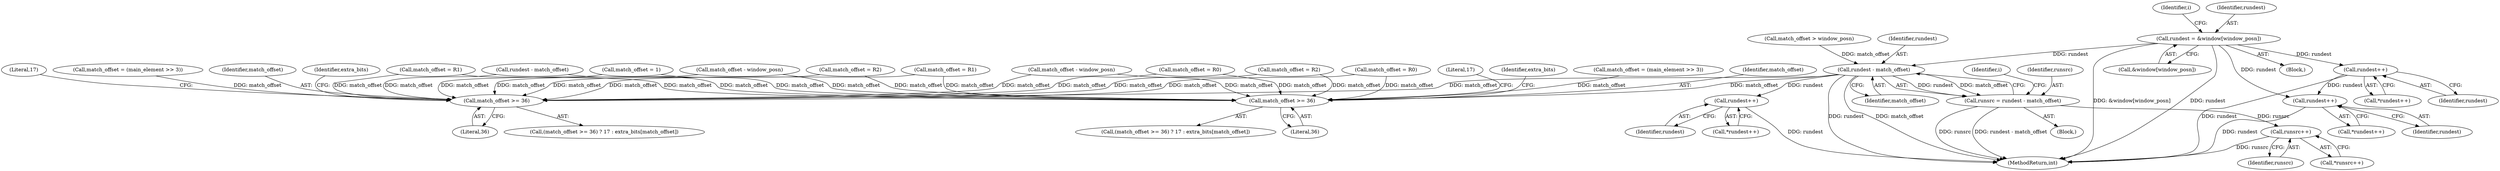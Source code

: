 digraph "0_libmspack_18b6a2cc0b87536015bedd4f7763e6b02d5aa4f3@array" {
"1000940" [label="(Call,rundest = &window[window_posn])"];
"1001020" [label="(Call,rundest++)"];
"1001035" [label="(Call,rundest++)"];
"1001044" [label="(Call,rundest - match_offset)"];
"1000831" [label="(Call,match_offset >= 36)"];
"1001042" [label="(Call,runsrc = rundest - match_offset)"];
"1001057" [label="(Call,runsrc++)"];
"1001054" [label="(Call,rundest++)"];
"1001161" [label="(Call,match_offset >= 36)"];
"1000977" [label="(Call,match_offset - window_posn)"];
"1000834" [label="(Literal,17)"];
"1001131" [label="(Call,match_offset = R0)"];
"1000942" [label="(Call,&window[window_posn])"];
"1001124" [label="(Call,match_offset = (main_element >> 3))"];
"1001147" [label="(Call,match_offset = R2)"];
"1001034" [label="(Call,*rundest++)"];
"1001166" [label="(Identifier,extra_bits)"];
"1000803" [label="(Call,match_offset = R2)"];
"1000947" [label="(Identifier,i)"];
"1001160" [label="(Call,(match_offset >= 36) ? 17 : extra_bits[match_offset])"];
"1001163" [label="(Literal,36)"];
"1001021" [label="(Identifier,rundest)"];
"1001036" [label="(Identifier,rundest)"];
"1001020" [label="(Call,rundest++)"];
"1000940" [label="(Call,rundest = &window[window_posn])"];
"1001050" [label="(Identifier,i)"];
"1001053" [label="(Call,*rundest++)"];
"1001055" [label="(Identifier,rundest)"];
"1000833" [label="(Literal,36)"];
"1000787" [label="(Call,match_offset = R0)"];
"1001058" [label="(Identifier,runsrc)"];
"1001045" [label="(Identifier,rundest)"];
"1000792" [label="(Call,match_offset = R1)"];
"1001161" [label="(Call,match_offset >= 36)"];
"1000950" [label="(Call,match_offset > window_posn)"];
"1001162" [label="(Identifier,match_offset)"];
"1000836" [label="(Identifier,extra_bits)"];
"1000814" [label="(Call,match_offset = 1)"];
"1001043" [label="(Identifier,runsrc)"];
"1000780" [label="(Call,match_offset = (main_element >> 3))"];
"1001056" [label="(Call,*runsrc++)"];
"1001883" [label="(MethodReturn,int)"];
"1000831" [label="(Call,match_offset >= 36)"];
"1001019" [label="(Call,*rundest++)"];
"1001041" [label="(Block,)"];
"1001054" [label="(Call,rundest++)"];
"1000745" [label="(Block,)"];
"1001035" [label="(Call,rundest++)"];
"1000832" [label="(Identifier,match_offset)"];
"1001136" [label="(Call,match_offset = R1)"];
"1000830" [label="(Call,(match_offset >= 36) ? 17 : extra_bits[match_offset])"];
"1001044" [label="(Call,rundest - match_offset)"];
"1001042" [label="(Call,runsrc = rundest - match_offset)"];
"1001046" [label="(Identifier,match_offset)"];
"1001057" [label="(Call,runsrc++)"];
"1001353" [label="(Call,match_offset - window_posn)"];
"1000941" [label="(Identifier,rundest)"];
"1001164" [label="(Literal,17)"];
"1001420" [label="(Call,rundest - match_offset)"];
"1000940" -> "1000745"  [label="AST: "];
"1000940" -> "1000942"  [label="CFG: "];
"1000941" -> "1000940"  [label="AST: "];
"1000942" -> "1000940"  [label="AST: "];
"1000947" -> "1000940"  [label="CFG: "];
"1000940" -> "1001883"  [label="DDG: &window[window_posn]"];
"1000940" -> "1001883"  [label="DDG: rundest"];
"1000940" -> "1001020"  [label="DDG: rundest"];
"1000940" -> "1001035"  [label="DDG: rundest"];
"1000940" -> "1001044"  [label="DDG: rundest"];
"1001020" -> "1001019"  [label="AST: "];
"1001020" -> "1001021"  [label="CFG: "];
"1001021" -> "1001020"  [label="AST: "];
"1001019" -> "1001020"  [label="CFG: "];
"1001020" -> "1001883"  [label="DDG: rundest"];
"1001020" -> "1001035"  [label="DDG: rundest"];
"1001035" -> "1001034"  [label="AST: "];
"1001035" -> "1001036"  [label="CFG: "];
"1001036" -> "1001035"  [label="AST: "];
"1001034" -> "1001035"  [label="CFG: "];
"1001035" -> "1001883"  [label="DDG: rundest"];
"1001044" -> "1001042"  [label="AST: "];
"1001044" -> "1001046"  [label="CFG: "];
"1001045" -> "1001044"  [label="AST: "];
"1001046" -> "1001044"  [label="AST: "];
"1001042" -> "1001044"  [label="CFG: "];
"1001044" -> "1001883"  [label="DDG: rundest"];
"1001044" -> "1001883"  [label="DDG: match_offset"];
"1001044" -> "1000831"  [label="DDG: match_offset"];
"1001044" -> "1001042"  [label="DDG: rundest"];
"1001044" -> "1001042"  [label="DDG: match_offset"];
"1000950" -> "1001044"  [label="DDG: match_offset"];
"1001044" -> "1001054"  [label="DDG: rundest"];
"1001044" -> "1001161"  [label="DDG: match_offset"];
"1000831" -> "1000830"  [label="AST: "];
"1000831" -> "1000833"  [label="CFG: "];
"1000832" -> "1000831"  [label="AST: "];
"1000833" -> "1000831"  [label="AST: "];
"1000834" -> "1000831"  [label="CFG: "];
"1000836" -> "1000831"  [label="CFG: "];
"1001420" -> "1000831"  [label="DDG: match_offset"];
"1000787" -> "1000831"  [label="DDG: match_offset"];
"1000780" -> "1000831"  [label="DDG: match_offset"];
"1001353" -> "1000831"  [label="DDG: match_offset"];
"1001131" -> "1000831"  [label="DDG: match_offset"];
"1000977" -> "1000831"  [label="DDG: match_offset"];
"1001147" -> "1000831"  [label="DDG: match_offset"];
"1000792" -> "1000831"  [label="DDG: match_offset"];
"1000803" -> "1000831"  [label="DDG: match_offset"];
"1000814" -> "1000831"  [label="DDG: match_offset"];
"1001136" -> "1000831"  [label="DDG: match_offset"];
"1001042" -> "1001041"  [label="AST: "];
"1001043" -> "1001042"  [label="AST: "];
"1001050" -> "1001042"  [label="CFG: "];
"1001042" -> "1001883"  [label="DDG: rundest - match_offset"];
"1001042" -> "1001883"  [label="DDG: runsrc"];
"1001042" -> "1001057"  [label="DDG: runsrc"];
"1001057" -> "1001056"  [label="AST: "];
"1001057" -> "1001058"  [label="CFG: "];
"1001058" -> "1001057"  [label="AST: "];
"1001056" -> "1001057"  [label="CFG: "];
"1001057" -> "1001883"  [label="DDG: runsrc"];
"1001054" -> "1001053"  [label="AST: "];
"1001054" -> "1001055"  [label="CFG: "];
"1001055" -> "1001054"  [label="AST: "];
"1001053" -> "1001054"  [label="CFG: "];
"1001054" -> "1001883"  [label="DDG: rundest"];
"1001161" -> "1001160"  [label="AST: "];
"1001161" -> "1001163"  [label="CFG: "];
"1001162" -> "1001161"  [label="AST: "];
"1001163" -> "1001161"  [label="AST: "];
"1001164" -> "1001161"  [label="CFG: "];
"1001166" -> "1001161"  [label="CFG: "];
"1001420" -> "1001161"  [label="DDG: match_offset"];
"1000787" -> "1001161"  [label="DDG: match_offset"];
"1001353" -> "1001161"  [label="DDG: match_offset"];
"1001131" -> "1001161"  [label="DDG: match_offset"];
"1001124" -> "1001161"  [label="DDG: match_offset"];
"1000977" -> "1001161"  [label="DDG: match_offset"];
"1001147" -> "1001161"  [label="DDG: match_offset"];
"1000792" -> "1001161"  [label="DDG: match_offset"];
"1000803" -> "1001161"  [label="DDG: match_offset"];
"1000814" -> "1001161"  [label="DDG: match_offset"];
"1001136" -> "1001161"  [label="DDG: match_offset"];
}
